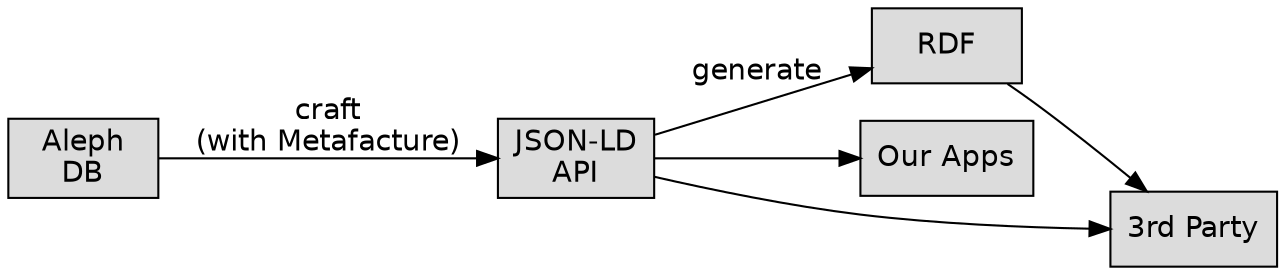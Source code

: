 digraph {
	rankdir=LR
	node[shape=box style=filled fillcolor=gainsboro width=1 fontname=helvetica]
	graph[fontname=helvetica]
	edge[fontname=helvetica]
	
	db[label="Aleph\nDB"]
	rdf[label="RDF"]
	json[label="JSON-LD\nAPI"]
	apps[label="Our Apps"]
	third[label="3rd Party"]
	
	db->json[label="craft\n(with Metafacture)"]
	json->rdf[label=generate]
	json->apps
	json->third
	rdf->third
}